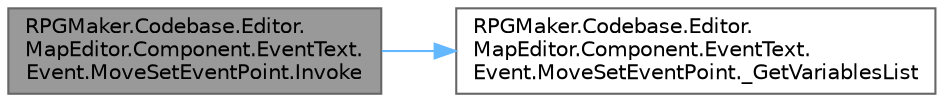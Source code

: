 digraph "RPGMaker.Codebase.Editor.MapEditor.Component.EventText.Event.MoveSetEventPoint.Invoke"
{
 // LATEX_PDF_SIZE
  bgcolor="transparent";
  edge [fontname=Helvetica,fontsize=10,labelfontname=Helvetica,labelfontsize=10];
  node [fontname=Helvetica,fontsize=10,shape=box,height=0.2,width=0.4];
  rankdir="LR";
  Node1 [id="Node000001",label="RPGMaker.Codebase.Editor.\lMapEditor.Component.EventText.\lEvent.MoveSetEventPoint.Invoke",height=0.2,width=0.4,color="gray40", fillcolor="grey60", style="filled", fontcolor="black",tooltip="😁 実行"];
  Node1 -> Node2 [id="edge1_Node000001_Node000002",color="steelblue1",style="solid",tooltip=" "];
  Node2 [id="Node000002",label="RPGMaker.Codebase.Editor.\lMapEditor.Component.EventText.\lEvent.MoveSetEventPoint._GetVariablesList",height=0.2,width=0.4,color="grey40", fillcolor="white", style="filled",URL="$d7/d7f/class_r_p_g_maker_1_1_codebase_1_1_editor_1_1_map_editor_1_1_component_1_1_event_text_1_1_event_1_1_move_set_event_point.html#a24c4aa351d1be1ee57fd4a0666a9c636",tooltip="😁 変数のリスト取得"];
}
